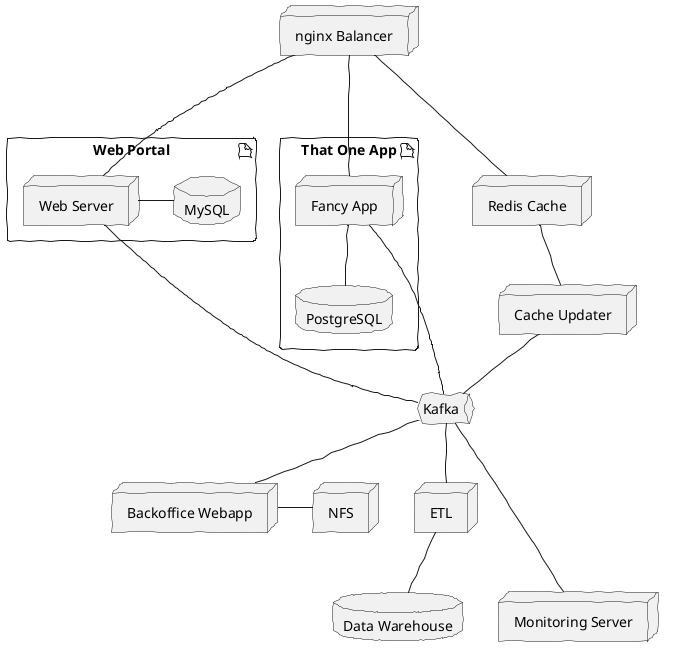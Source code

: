 @startuml
skinparam handwritten true

artifact "Web Portal" {
    node "Web Server" as webportal_server
    database "MySQL" as webportal_db
}
webportal_server - webportal_db

artifact "That One App" {
  database "PostgreSQL" as postgresql
  node "Fancy App" as newapp
}

database "Data Warehouse" as datawarehouse
node "ETL" as etl
node "Backoffice Webapp" as backoffice
node "Cache Updater" as cache
node "Monitoring Server" as monitoring
node "NFS" as nfs_1
node "nginx Balancer" as nginx
node "Redis Cache" as redis
queue "Kafka" as kafka

nginx --- newapp
nginx --- redis
nginx --- webportal_server
cache -- kafka
webportal_server -- kafka
kafka -- backoffice
kafka --- monitoring
kafka -- etl
etl -- datawarehouse
backoffice - nfs_1
redis -- cache
newapp -- kafka
newapp -- postgresql

@enduml